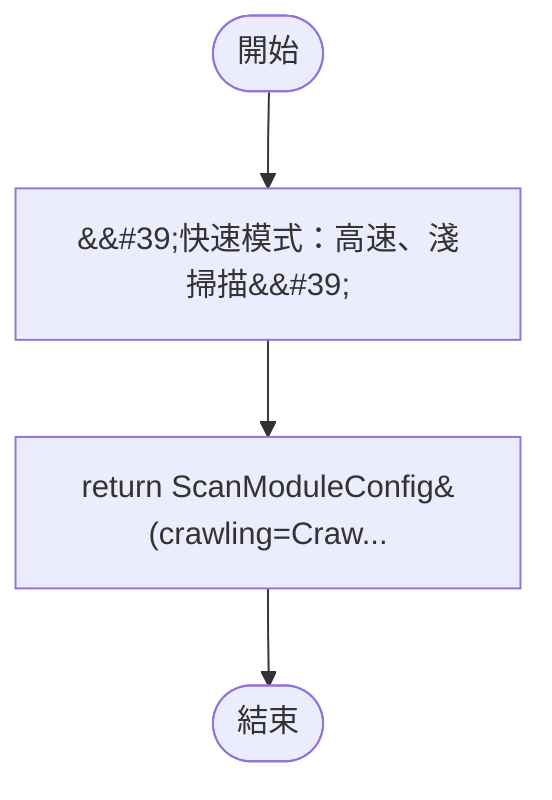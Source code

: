 flowchart TB
    n1([開始])
    n2([結束])
    n3[&amp;&#35;39;快速模式：高速、淺掃描&amp;&#35;39;]
    n4[return ScanModuleConfig&#40;crawling=Craw...]
    n1 --> n3
    n3 --> n4
    n4 --> n2